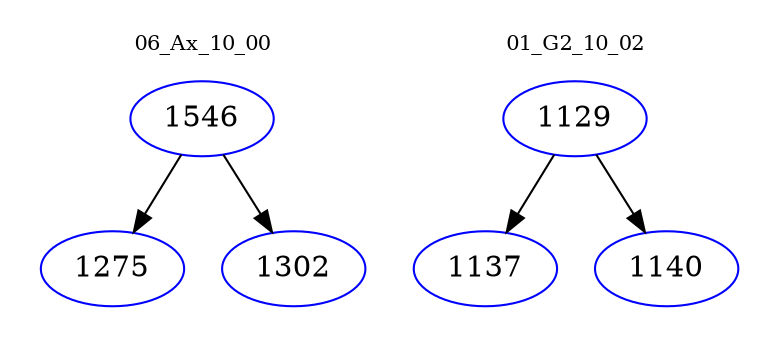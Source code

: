 digraph{
subgraph cluster_0 {
color = white
label = "06_Ax_10_00";
fontsize=10;
T0_1546 [label="1546", color="blue"]
T0_1546 -> T0_1275 [color="black"]
T0_1275 [label="1275", color="blue"]
T0_1546 -> T0_1302 [color="black"]
T0_1302 [label="1302", color="blue"]
}
subgraph cluster_1 {
color = white
label = "01_G2_10_02";
fontsize=10;
T1_1129 [label="1129", color="blue"]
T1_1129 -> T1_1137 [color="black"]
T1_1137 [label="1137", color="blue"]
T1_1129 -> T1_1140 [color="black"]
T1_1140 [label="1140", color="blue"]
}
}
